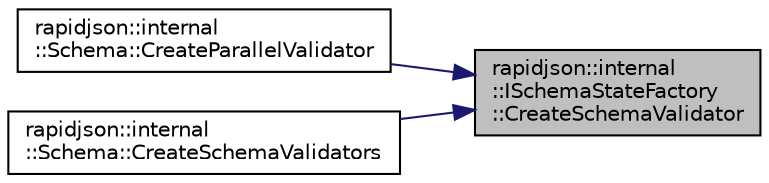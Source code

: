digraph "rapidjson::internal::ISchemaStateFactory::CreateSchemaValidator"
{
 // INTERACTIVE_SVG=YES
 // LATEX_PDF_SIZE
  edge [fontname="Helvetica",fontsize="10",labelfontname="Helvetica",labelfontsize="10"];
  node [fontname="Helvetica",fontsize="10",shape=record];
  rankdir="RL";
  Node6 [label="rapidjson::internal\l::ISchemaStateFactory\l::CreateSchemaValidator",height=0.2,width=0.4,color="black", fillcolor="grey75", style="filled", fontcolor="black",tooltip=" "];
  Node6 -> Node7 [dir="back",color="midnightblue",fontsize="10",style="solid",fontname="Helvetica"];
  Node7 [label="rapidjson::internal\l::Schema::CreateParallelValidator",height=0.2,width=0.4,color="black", fillcolor="white", style="filled",URL="$classrapidjson_1_1internal_1_1_schema.html#aa8e9504b3e7bea6e6f6e80ea302c252d",tooltip=" "];
  Node6 -> Node8 [dir="back",color="midnightblue",fontsize="10",style="solid",fontname="Helvetica"];
  Node8 [label="rapidjson::internal\l::Schema::CreateSchemaValidators",height=0.2,width=0.4,color="black", fillcolor="white", style="filled",URL="$classrapidjson_1_1internal_1_1_schema.html#ae8b6a84896bc860c0aceaf8101705134",tooltip=" "];
}
